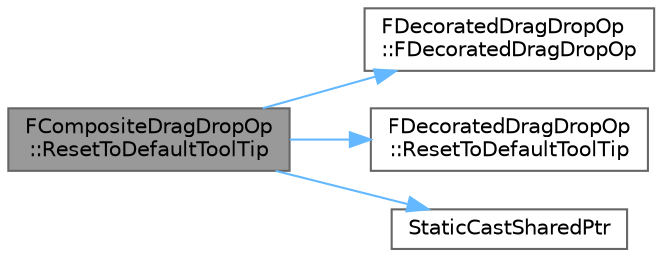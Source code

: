 digraph "FCompositeDragDropOp::ResetToDefaultToolTip"
{
 // INTERACTIVE_SVG=YES
 // LATEX_PDF_SIZE
  bgcolor="transparent";
  edge [fontname=Helvetica,fontsize=10,labelfontname=Helvetica,labelfontsize=10];
  node [fontname=Helvetica,fontsize=10,shape=box,height=0.2,width=0.4];
  rankdir="LR";
  Node1 [id="Node000001",label="FCompositeDragDropOp\l::ResetToDefaultToolTip",height=0.2,width=0.4,color="gray40", fillcolor="grey60", style="filled", fontcolor="black",tooltip="Set the decorator back to the icon and text defined by the default."];
  Node1 -> Node2 [id="edge1_Node000001_Node000002",color="steelblue1",style="solid",tooltip=" "];
  Node2 [id="Node000002",label="FDecoratedDragDropOp\l::FDecoratedDragDropOp",height=0.2,width=0.4,color="grey40", fillcolor="white", style="filled",URL="$d9/d25/classFDecoratedDragDropOp.html#aa9289cca1a323a1fb86b0ffb7ab82d48",tooltip=" "];
  Node1 -> Node3 [id="edge2_Node000001_Node000003",color="steelblue1",style="solid",tooltip=" "];
  Node3 [id="Node000003",label="FDecoratedDragDropOp\l::ResetToDefaultToolTip",height=0.2,width=0.4,color="grey40", fillcolor="white", style="filled",URL="$d9/d25/classFDecoratedDragDropOp.html#a39bc015b24fa7ac7c9fd534b83783895",tooltip="Set the decorator back to the icon and text defined by the default."];
  Node1 -> Node4 [id="edge3_Node000001_Node000004",color="steelblue1",style="solid",tooltip=" "];
  Node4 [id="Node000004",label="StaticCastSharedPtr",height=0.2,width=0.4,color="grey40", fillcolor="white", style="filled",URL="$d2/d17/SharedPointer_8h.html#a2ef0bc0c87e174afbd6a19ca229b95e1",tooltip="Casts a shared pointer of one type to another type."];
}

